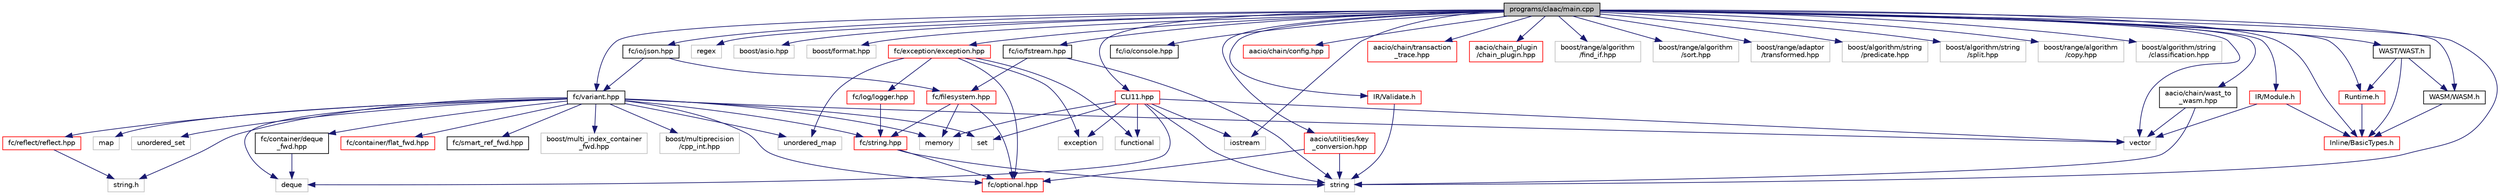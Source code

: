 digraph "programs/claac/main.cpp"
{
  edge [fontname="Helvetica",fontsize="10",labelfontname="Helvetica",labelfontsize="10"];
  node [fontname="Helvetica",fontsize="10",shape=record];
  Node0 [label="programs/claac/main.cpp",height=0.2,width=0.4,color="black", fillcolor="grey75", style="filled", fontcolor="black"];
  Node0 -> Node1 [color="midnightblue",fontsize="10",style="solid"];
  Node1 [label="string",height=0.2,width=0.4,color="grey75", fillcolor="white", style="filled"];
  Node0 -> Node2 [color="midnightblue",fontsize="10",style="solid"];
  Node2 [label="vector",height=0.2,width=0.4,color="grey75", fillcolor="white", style="filled"];
  Node0 -> Node3 [color="midnightblue",fontsize="10",style="solid"];
  Node3 [label="regex",height=0.2,width=0.4,color="grey75", fillcolor="white", style="filled"];
  Node0 -> Node4 [color="midnightblue",fontsize="10",style="solid"];
  Node4 [label="boost/asio.hpp",height=0.2,width=0.4,color="grey75", fillcolor="white", style="filled"];
  Node0 -> Node5 [color="midnightblue",fontsize="10",style="solid"];
  Node5 [label="boost/format.hpp",height=0.2,width=0.4,color="grey75", fillcolor="white", style="filled"];
  Node0 -> Node6 [color="midnightblue",fontsize="10",style="solid"];
  Node6 [label="iostream",height=0.2,width=0.4,color="grey75", fillcolor="white", style="filled"];
  Node0 -> Node7 [color="midnightblue",fontsize="10",style="solid"];
  Node7 [label="fc/variant.hpp",height=0.2,width=0.4,color="black", fillcolor="white", style="filled",URL="$variant_8hpp_source.html"];
  Node7 -> Node8 [color="midnightblue",fontsize="10",style="solid"];
  Node8 [label="deque",height=0.2,width=0.4,color="grey75", fillcolor="white", style="filled"];
  Node7 -> Node9 [color="midnightblue",fontsize="10",style="solid"];
  Node9 [label="map",height=0.2,width=0.4,color="grey75", fillcolor="white", style="filled"];
  Node7 -> Node10 [color="midnightblue",fontsize="10",style="solid"];
  Node10 [label="memory",height=0.2,width=0.4,color="grey75", fillcolor="white", style="filled"];
  Node7 -> Node11 [color="midnightblue",fontsize="10",style="solid"];
  Node11 [label="set",height=0.2,width=0.4,color="grey75", fillcolor="white", style="filled"];
  Node7 -> Node12 [color="midnightblue",fontsize="10",style="solid"];
  Node12 [label="unordered_map",height=0.2,width=0.4,color="grey75", fillcolor="white", style="filled"];
  Node7 -> Node13 [color="midnightblue",fontsize="10",style="solid"];
  Node13 [label="unordered_set",height=0.2,width=0.4,color="grey75", fillcolor="white", style="filled"];
  Node7 -> Node2 [color="midnightblue",fontsize="10",style="solid"];
  Node7 -> Node14 [color="midnightblue",fontsize="10",style="solid"];
  Node14 [label="string.h",height=0.2,width=0.4,color="grey75", fillcolor="white", style="filled"];
  Node7 -> Node15 [color="midnightblue",fontsize="10",style="solid"];
  Node15 [label="fc/optional.hpp",height=0.2,width=0.4,color="red", fillcolor="white", style="filled",URL="$libraries_2fc_2include_2fc_2optional_8hpp_source.html"];
  Node7 -> Node22 [color="midnightblue",fontsize="10",style="solid"];
  Node22 [label="fc/string.hpp",height=0.2,width=0.4,color="red", fillcolor="white", style="filled",URL="$string_8hpp_source.html"];
  Node22 -> Node15 [color="midnightblue",fontsize="10",style="solid"];
  Node22 -> Node1 [color="midnightblue",fontsize="10",style="solid"];
  Node7 -> Node25 [color="midnightblue",fontsize="10",style="solid"];
  Node25 [label="fc/container/deque\l_fwd.hpp",height=0.2,width=0.4,color="black", fillcolor="white", style="filled",URL="$deque__fwd_8hpp_source.html"];
  Node25 -> Node8 [color="midnightblue",fontsize="10",style="solid"];
  Node7 -> Node26 [color="midnightblue",fontsize="10",style="solid"];
  Node26 [label="fc/container/flat_fwd.hpp",height=0.2,width=0.4,color="red", fillcolor="white", style="filled",URL="$flat__fwd_8hpp_source.html"];
  Node7 -> Node30 [color="midnightblue",fontsize="10",style="solid"];
  Node30 [label="fc/smart_ref_fwd.hpp",height=0.2,width=0.4,color="black", fillcolor="white", style="filled",URL="$smart__ref__fwd_8hpp_source.html"];
  Node7 -> Node31 [color="midnightblue",fontsize="10",style="solid"];
  Node31 [label="boost/multi_index_container\l_fwd.hpp",height=0.2,width=0.4,color="grey75", fillcolor="white", style="filled"];
  Node7 -> Node32 [color="midnightblue",fontsize="10",style="solid"];
  Node32 [label="boost/multiprecision\l/cpp_int.hpp",height=0.2,width=0.4,color="grey75", fillcolor="white", style="filled"];
  Node7 -> Node33 [color="midnightblue",fontsize="10",style="solid"];
  Node33 [label="fc/reflect/reflect.hpp",height=0.2,width=0.4,color="red", fillcolor="white", style="filled",URL="$libraries_2fc_2include_2fc_2reflect_2reflect_8hpp_source.html"];
  Node33 -> Node14 [color="midnightblue",fontsize="10",style="solid"];
  Node0 -> Node41 [color="midnightblue",fontsize="10",style="solid"];
  Node41 [label="fc/io/json.hpp",height=0.2,width=0.4,color="black", fillcolor="white", style="filled",URL="$json_8hpp_source.html"];
  Node41 -> Node7 [color="midnightblue",fontsize="10",style="solid"];
  Node41 -> Node42 [color="midnightblue",fontsize="10",style="solid"];
  Node42 [label="fc/filesystem.hpp",height=0.2,width=0.4,color="red", fillcolor="white", style="filled",URL="$filesystem_8hpp_source.html"];
  Node42 -> Node10 [color="midnightblue",fontsize="10",style="solid"];
  Node42 -> Node22 [color="midnightblue",fontsize="10",style="solid"];
  Node42 -> Node15 [color="midnightblue",fontsize="10",style="solid"];
  Node0 -> Node44 [color="midnightblue",fontsize="10",style="solid"];
  Node44 [label="fc/io/console.hpp",height=0.2,width=0.4,color="black", fillcolor="white", style="filled",URL="$console_8hpp_source.html"];
  Node0 -> Node45 [color="midnightblue",fontsize="10",style="solid"];
  Node45 [label="fc/exception/exception.hpp",height=0.2,width=0.4,color="red", fillcolor="white", style="filled",URL="$exception_8hpp.html",tooltip="Defines exception&#39;s used by fc. "];
  Node45 -> Node46 [color="midnightblue",fontsize="10",style="solid"];
  Node46 [label="fc/log/logger.hpp",height=0.2,width=0.4,color="red", fillcolor="white", style="filled",URL="$logger_8hpp_source.html"];
  Node46 -> Node22 [color="midnightblue",fontsize="10",style="solid"];
  Node45 -> Node15 [color="midnightblue",fontsize="10",style="solid"];
  Node45 -> Node53 [color="midnightblue",fontsize="10",style="solid"];
  Node53 [label="exception",height=0.2,width=0.4,color="grey75", fillcolor="white", style="filled"];
  Node45 -> Node54 [color="midnightblue",fontsize="10",style="solid"];
  Node54 [label="functional",height=0.2,width=0.4,color="grey75", fillcolor="white", style="filled"];
  Node45 -> Node12 [color="midnightblue",fontsize="10",style="solid"];
  Node0 -> Node56 [color="midnightblue",fontsize="10",style="solid"];
  Node56 [label="aacio/utilities/key\l_conversion.hpp",height=0.2,width=0.4,color="red", fillcolor="white", style="filled",URL="$key__conversion_8hpp.html"];
  Node56 -> Node1 [color="midnightblue",fontsize="10",style="solid"];
  Node56 -> Node15 [color="midnightblue",fontsize="10",style="solid"];
  Node0 -> Node94 [color="midnightblue",fontsize="10",style="solid"];
  Node94 [label="aacio/chain/config.hpp",height=0.2,width=0.4,color="red", fillcolor="white", style="filled",URL="$libraries_2chain_2include_2aacio_2chain_2config_8hpp.html"];
  Node0 -> Node147 [color="midnightblue",fontsize="10",style="solid"];
  Node147 [label="aacio/chain/wast_to\l_wasm.hpp",height=0.2,width=0.4,color="black", fillcolor="white", style="filled",URL="$wast__to__wasm_8hpp.html"];
  Node147 -> Node2 [color="midnightblue",fontsize="10",style="solid"];
  Node147 -> Node1 [color="midnightblue",fontsize="10",style="solid"];
  Node0 -> Node148 [color="midnightblue",fontsize="10",style="solid"];
  Node148 [label="aacio/chain/transaction\l_trace.hpp",height=0.2,width=0.4,color="red", fillcolor="white", style="filled",URL="$transaction__trace_8hpp.html"];
  Node0 -> Node154 [color="midnightblue",fontsize="10",style="solid"];
  Node154 [label="aacio/chain_plugin\l/chain_plugin.hpp",height=0.2,width=0.4,color="red", fillcolor="white", style="filled",URL="$chain__plugin_8hpp.html"];
  Node0 -> Node196 [color="midnightblue",fontsize="10",style="solid"];
  Node196 [label="boost/range/algorithm\l/find_if.hpp",height=0.2,width=0.4,color="grey75", fillcolor="white", style="filled"];
  Node0 -> Node197 [color="midnightblue",fontsize="10",style="solid"];
  Node197 [label="boost/range/algorithm\l/sort.hpp",height=0.2,width=0.4,color="grey75", fillcolor="white", style="filled"];
  Node0 -> Node198 [color="midnightblue",fontsize="10",style="solid"];
  Node198 [label="boost/range/adaptor\l/transformed.hpp",height=0.2,width=0.4,color="grey75", fillcolor="white", style="filled"];
  Node0 -> Node199 [color="midnightblue",fontsize="10",style="solid"];
  Node199 [label="boost/algorithm/string\l/predicate.hpp",height=0.2,width=0.4,color="grey75", fillcolor="white", style="filled"];
  Node0 -> Node200 [color="midnightblue",fontsize="10",style="solid"];
  Node200 [label="boost/algorithm/string\l/split.hpp",height=0.2,width=0.4,color="grey75", fillcolor="white", style="filled"];
  Node0 -> Node201 [color="midnightblue",fontsize="10",style="solid"];
  Node201 [label="boost/range/algorithm\l/copy.hpp",height=0.2,width=0.4,color="grey75", fillcolor="white", style="filled"];
  Node0 -> Node202 [color="midnightblue",fontsize="10",style="solid"];
  Node202 [label="boost/algorithm/string\l/classification.hpp",height=0.2,width=0.4,color="grey75", fillcolor="white", style="filled"];
  Node0 -> Node131 [color="midnightblue",fontsize="10",style="solid"];
  Node131 [label="Inline/BasicTypes.h",height=0.2,width=0.4,color="red", fillcolor="white", style="filled",URL="$_basic_types_8h_source.html"];
  Node0 -> Node203 [color="midnightblue",fontsize="10",style="solid"];
  Node203 [label="IR/Module.h",height=0.2,width=0.4,color="red", fillcolor="white", style="filled",URL="$_module_8h_source.html"];
  Node203 -> Node131 [color="midnightblue",fontsize="10",style="solid"];
  Node203 -> Node2 [color="midnightblue",fontsize="10",style="solid"];
  Node0 -> Node204 [color="midnightblue",fontsize="10",style="solid"];
  Node204 [label="IR/Validate.h",height=0.2,width=0.4,color="red", fillcolor="white", style="filled",URL="$_validate_8h_source.html"];
  Node204 -> Node1 [color="midnightblue",fontsize="10",style="solid"];
  Node0 -> Node207 [color="midnightblue",fontsize="10",style="solid"];
  Node207 [label="WAST/WAST.h",height=0.2,width=0.4,color="black", fillcolor="white", style="filled",URL="$_w_a_s_t_8h_source.html"];
  Node207 -> Node131 [color="midnightblue",fontsize="10",style="solid"];
  Node207 -> Node133 [color="midnightblue",fontsize="10",style="solid"];
  Node133 [label="Runtime.h",height=0.2,width=0.4,color="red", fillcolor="white", style="filled",URL="$_runtime_8h_source.html"];
  Node133 -> Node131 [color="midnightblue",fontsize="10",style="solid"];
  Node207 -> Node208 [color="midnightblue",fontsize="10",style="solid"];
  Node208 [label="WASM/WASM.h",height=0.2,width=0.4,color="black", fillcolor="white", style="filled",URL="$libraries_2wasm-jit_2_include_2_w_a_s_m_2wasm_8h_source.html"];
  Node208 -> Node131 [color="midnightblue",fontsize="10",style="solid"];
  Node0 -> Node208 [color="midnightblue",fontsize="10",style="solid"];
  Node0 -> Node133 [color="midnightblue",fontsize="10",style="solid"];
  Node0 -> Node209 [color="midnightblue",fontsize="10",style="solid"];
  Node209 [label="fc/io/fstream.hpp",height=0.2,width=0.4,color="black", fillcolor="white", style="filled",URL="$fstream_8hpp_source.html"];
  Node209 -> Node42 [color="midnightblue",fontsize="10",style="solid"];
  Node209 -> Node1 [color="midnightblue",fontsize="10",style="solid"];
  Node0 -> Node210 [color="midnightblue",fontsize="10",style="solid"];
  Node210 [label="CLI11.hpp",height=0.2,width=0.4,color="red", fillcolor="white", style="filled",URL="$_c_l_i11_8hpp_source.html"];
  Node210 -> Node6 [color="midnightblue",fontsize="10",style="solid"];
  Node210 -> Node1 [color="midnightblue",fontsize="10",style="solid"];
  Node210 -> Node8 [color="midnightblue",fontsize="10",style="solid"];
  Node210 -> Node10 [color="midnightblue",fontsize="10",style="solid"];
  Node210 -> Node54 [color="midnightblue",fontsize="10",style="solid"];
  Node210 -> Node2 [color="midnightblue",fontsize="10",style="solid"];
  Node210 -> Node11 [color="midnightblue",fontsize="10",style="solid"];
  Node210 -> Node53 [color="midnightblue",fontsize="10",style="solid"];
}

